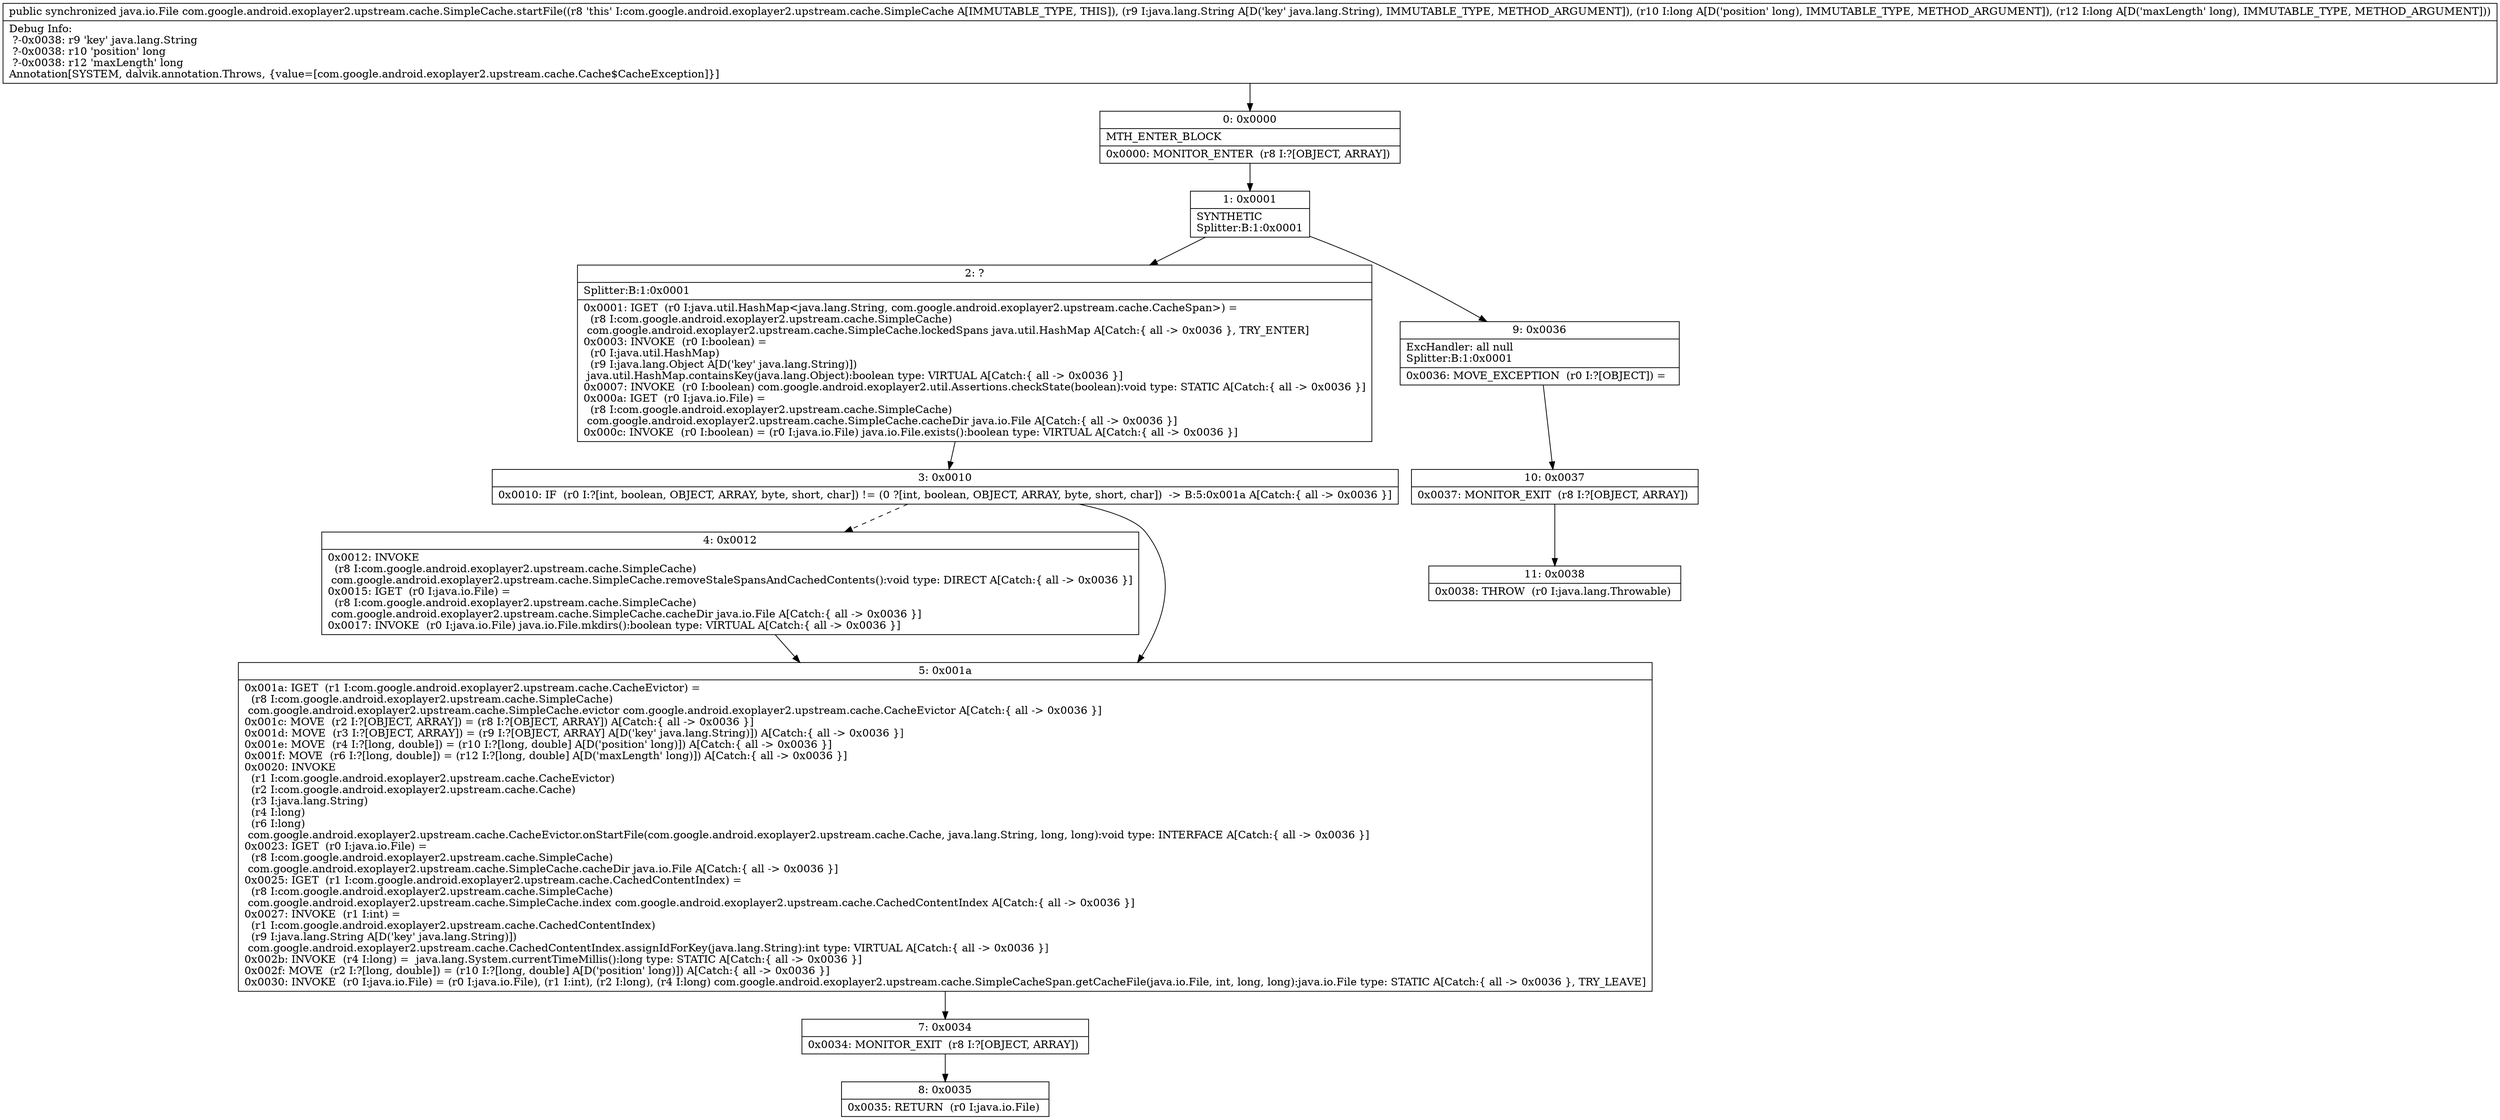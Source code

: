 digraph "CFG forcom.google.android.exoplayer2.upstream.cache.SimpleCache.startFile(Ljava\/lang\/String;JJ)Ljava\/io\/File;" {
Node_0 [shape=record,label="{0\:\ 0x0000|MTH_ENTER_BLOCK\l|0x0000: MONITOR_ENTER  (r8 I:?[OBJECT, ARRAY]) \l}"];
Node_1 [shape=record,label="{1\:\ 0x0001|SYNTHETIC\lSplitter:B:1:0x0001\l}"];
Node_2 [shape=record,label="{2\:\ ?|Splitter:B:1:0x0001\l|0x0001: IGET  (r0 I:java.util.HashMap\<java.lang.String, com.google.android.exoplayer2.upstream.cache.CacheSpan\>) = \l  (r8 I:com.google.android.exoplayer2.upstream.cache.SimpleCache)\l com.google.android.exoplayer2.upstream.cache.SimpleCache.lockedSpans java.util.HashMap A[Catch:\{ all \-\> 0x0036 \}, TRY_ENTER]\l0x0003: INVOKE  (r0 I:boolean) = \l  (r0 I:java.util.HashMap)\l  (r9 I:java.lang.Object A[D('key' java.lang.String)])\l java.util.HashMap.containsKey(java.lang.Object):boolean type: VIRTUAL A[Catch:\{ all \-\> 0x0036 \}]\l0x0007: INVOKE  (r0 I:boolean) com.google.android.exoplayer2.util.Assertions.checkState(boolean):void type: STATIC A[Catch:\{ all \-\> 0x0036 \}]\l0x000a: IGET  (r0 I:java.io.File) = \l  (r8 I:com.google.android.exoplayer2.upstream.cache.SimpleCache)\l com.google.android.exoplayer2.upstream.cache.SimpleCache.cacheDir java.io.File A[Catch:\{ all \-\> 0x0036 \}]\l0x000c: INVOKE  (r0 I:boolean) = (r0 I:java.io.File) java.io.File.exists():boolean type: VIRTUAL A[Catch:\{ all \-\> 0x0036 \}]\l}"];
Node_3 [shape=record,label="{3\:\ 0x0010|0x0010: IF  (r0 I:?[int, boolean, OBJECT, ARRAY, byte, short, char]) != (0 ?[int, boolean, OBJECT, ARRAY, byte, short, char])  \-\> B:5:0x001a A[Catch:\{ all \-\> 0x0036 \}]\l}"];
Node_4 [shape=record,label="{4\:\ 0x0012|0x0012: INVOKE  \l  (r8 I:com.google.android.exoplayer2.upstream.cache.SimpleCache)\l com.google.android.exoplayer2.upstream.cache.SimpleCache.removeStaleSpansAndCachedContents():void type: DIRECT A[Catch:\{ all \-\> 0x0036 \}]\l0x0015: IGET  (r0 I:java.io.File) = \l  (r8 I:com.google.android.exoplayer2.upstream.cache.SimpleCache)\l com.google.android.exoplayer2.upstream.cache.SimpleCache.cacheDir java.io.File A[Catch:\{ all \-\> 0x0036 \}]\l0x0017: INVOKE  (r0 I:java.io.File) java.io.File.mkdirs():boolean type: VIRTUAL A[Catch:\{ all \-\> 0x0036 \}]\l}"];
Node_5 [shape=record,label="{5\:\ 0x001a|0x001a: IGET  (r1 I:com.google.android.exoplayer2.upstream.cache.CacheEvictor) = \l  (r8 I:com.google.android.exoplayer2.upstream.cache.SimpleCache)\l com.google.android.exoplayer2.upstream.cache.SimpleCache.evictor com.google.android.exoplayer2.upstream.cache.CacheEvictor A[Catch:\{ all \-\> 0x0036 \}]\l0x001c: MOVE  (r2 I:?[OBJECT, ARRAY]) = (r8 I:?[OBJECT, ARRAY]) A[Catch:\{ all \-\> 0x0036 \}]\l0x001d: MOVE  (r3 I:?[OBJECT, ARRAY]) = (r9 I:?[OBJECT, ARRAY] A[D('key' java.lang.String)]) A[Catch:\{ all \-\> 0x0036 \}]\l0x001e: MOVE  (r4 I:?[long, double]) = (r10 I:?[long, double] A[D('position' long)]) A[Catch:\{ all \-\> 0x0036 \}]\l0x001f: MOVE  (r6 I:?[long, double]) = (r12 I:?[long, double] A[D('maxLength' long)]) A[Catch:\{ all \-\> 0x0036 \}]\l0x0020: INVOKE  \l  (r1 I:com.google.android.exoplayer2.upstream.cache.CacheEvictor)\l  (r2 I:com.google.android.exoplayer2.upstream.cache.Cache)\l  (r3 I:java.lang.String)\l  (r4 I:long)\l  (r6 I:long)\l com.google.android.exoplayer2.upstream.cache.CacheEvictor.onStartFile(com.google.android.exoplayer2.upstream.cache.Cache, java.lang.String, long, long):void type: INTERFACE A[Catch:\{ all \-\> 0x0036 \}]\l0x0023: IGET  (r0 I:java.io.File) = \l  (r8 I:com.google.android.exoplayer2.upstream.cache.SimpleCache)\l com.google.android.exoplayer2.upstream.cache.SimpleCache.cacheDir java.io.File A[Catch:\{ all \-\> 0x0036 \}]\l0x0025: IGET  (r1 I:com.google.android.exoplayer2.upstream.cache.CachedContentIndex) = \l  (r8 I:com.google.android.exoplayer2.upstream.cache.SimpleCache)\l com.google.android.exoplayer2.upstream.cache.SimpleCache.index com.google.android.exoplayer2.upstream.cache.CachedContentIndex A[Catch:\{ all \-\> 0x0036 \}]\l0x0027: INVOKE  (r1 I:int) = \l  (r1 I:com.google.android.exoplayer2.upstream.cache.CachedContentIndex)\l  (r9 I:java.lang.String A[D('key' java.lang.String)])\l com.google.android.exoplayer2.upstream.cache.CachedContentIndex.assignIdForKey(java.lang.String):int type: VIRTUAL A[Catch:\{ all \-\> 0x0036 \}]\l0x002b: INVOKE  (r4 I:long) =  java.lang.System.currentTimeMillis():long type: STATIC A[Catch:\{ all \-\> 0x0036 \}]\l0x002f: MOVE  (r2 I:?[long, double]) = (r10 I:?[long, double] A[D('position' long)]) A[Catch:\{ all \-\> 0x0036 \}]\l0x0030: INVOKE  (r0 I:java.io.File) = (r0 I:java.io.File), (r1 I:int), (r2 I:long), (r4 I:long) com.google.android.exoplayer2.upstream.cache.SimpleCacheSpan.getCacheFile(java.io.File, int, long, long):java.io.File type: STATIC A[Catch:\{ all \-\> 0x0036 \}, TRY_LEAVE]\l}"];
Node_7 [shape=record,label="{7\:\ 0x0034|0x0034: MONITOR_EXIT  (r8 I:?[OBJECT, ARRAY]) \l}"];
Node_8 [shape=record,label="{8\:\ 0x0035|0x0035: RETURN  (r0 I:java.io.File) \l}"];
Node_9 [shape=record,label="{9\:\ 0x0036|ExcHandler: all null\lSplitter:B:1:0x0001\l|0x0036: MOVE_EXCEPTION  (r0 I:?[OBJECT]) =  \l}"];
Node_10 [shape=record,label="{10\:\ 0x0037|0x0037: MONITOR_EXIT  (r8 I:?[OBJECT, ARRAY]) \l}"];
Node_11 [shape=record,label="{11\:\ 0x0038|0x0038: THROW  (r0 I:java.lang.Throwable) \l}"];
MethodNode[shape=record,label="{public synchronized java.io.File com.google.android.exoplayer2.upstream.cache.SimpleCache.startFile((r8 'this' I:com.google.android.exoplayer2.upstream.cache.SimpleCache A[IMMUTABLE_TYPE, THIS]), (r9 I:java.lang.String A[D('key' java.lang.String), IMMUTABLE_TYPE, METHOD_ARGUMENT]), (r10 I:long A[D('position' long), IMMUTABLE_TYPE, METHOD_ARGUMENT]), (r12 I:long A[D('maxLength' long), IMMUTABLE_TYPE, METHOD_ARGUMENT]))  | Debug Info:\l  ?\-0x0038: r9 'key' java.lang.String\l  ?\-0x0038: r10 'position' long\l  ?\-0x0038: r12 'maxLength' long\lAnnotation[SYSTEM, dalvik.annotation.Throws, \{value=[com.google.android.exoplayer2.upstream.cache.Cache$CacheException]\}]\l}"];
MethodNode -> Node_0;
Node_0 -> Node_1;
Node_1 -> Node_2;
Node_1 -> Node_9;
Node_2 -> Node_3;
Node_3 -> Node_4[style=dashed];
Node_3 -> Node_5;
Node_4 -> Node_5;
Node_5 -> Node_7;
Node_7 -> Node_8;
Node_9 -> Node_10;
Node_10 -> Node_11;
}

